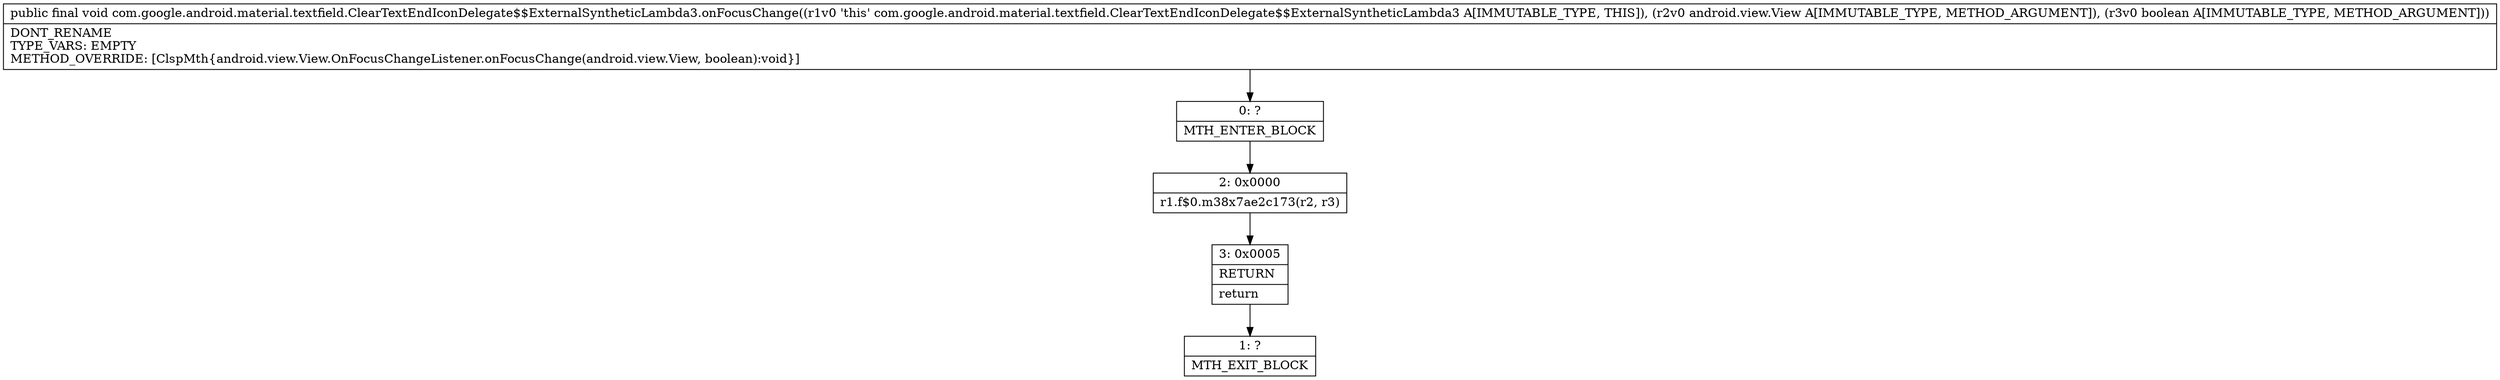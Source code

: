 digraph "CFG forcom.google.android.material.textfield.ClearTextEndIconDelegate$$ExternalSyntheticLambda3.onFocusChange(Landroid\/view\/View;Z)V" {
Node_0 [shape=record,label="{0\:\ ?|MTH_ENTER_BLOCK\l}"];
Node_2 [shape=record,label="{2\:\ 0x0000|r1.f$0.m38x7ae2c173(r2, r3)\l}"];
Node_3 [shape=record,label="{3\:\ 0x0005|RETURN\l|return\l}"];
Node_1 [shape=record,label="{1\:\ ?|MTH_EXIT_BLOCK\l}"];
MethodNode[shape=record,label="{public final void com.google.android.material.textfield.ClearTextEndIconDelegate$$ExternalSyntheticLambda3.onFocusChange((r1v0 'this' com.google.android.material.textfield.ClearTextEndIconDelegate$$ExternalSyntheticLambda3 A[IMMUTABLE_TYPE, THIS]), (r2v0 android.view.View A[IMMUTABLE_TYPE, METHOD_ARGUMENT]), (r3v0 boolean A[IMMUTABLE_TYPE, METHOD_ARGUMENT]))  | DONT_RENAME\lTYPE_VARS: EMPTY\lMETHOD_OVERRIDE: [ClspMth\{android.view.View.OnFocusChangeListener.onFocusChange(android.view.View, boolean):void\}]\l}"];
MethodNode -> Node_0;Node_0 -> Node_2;
Node_2 -> Node_3;
Node_3 -> Node_1;
}


